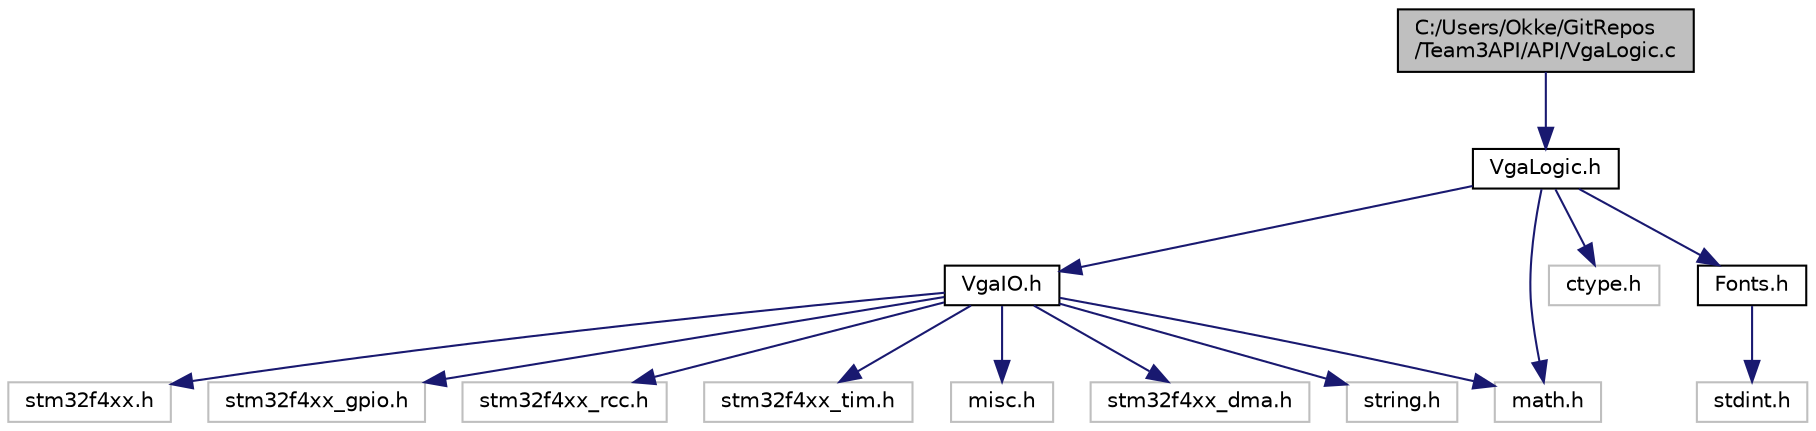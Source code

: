 digraph "C:/Users/Okke/GitRepos/Team3API/API/VgaLogic.c"
{
 // LATEX_PDF_SIZE
  edge [fontname="Helvetica",fontsize="10",labelfontname="Helvetica",labelfontsize="10"];
  node [fontname="Helvetica",fontsize="10",shape=record];
  Node0 [label="C:/Users/Okke/GitRepos\l/Team3API/API/VgaLogic.c",height=0.2,width=0.4,color="black", fillcolor="grey75", style="filled", fontcolor="black",tooltip="This file provides the logical functions of the API that do the following:"];
  Node0 -> Node1 [color="midnightblue",fontsize="10",style="solid",fontname="Helvetica"];
  Node1 [label="VgaLogic.h",height=0.2,width=0.4,color="black", fillcolor="white", style="filled",URL="$_vga_logic_8h.html",tooltip="This file prototypes the functions of 'VgaLogic.c', defines global constants and includes the necessa..."];
  Node1 -> Node2 [color="midnightblue",fontsize="10",style="solid",fontname="Helvetica"];
  Node2 [label="VgaIO.h",height=0.2,width=0.4,color="black", fillcolor="white", style="filled",URL="$_vga_i_o_8h.html",tooltip="This file prototypes the functions of 'VgaIO.c', defines global constants and includes the necessary ..."];
  Node2 -> Node3 [color="midnightblue",fontsize="10",style="solid",fontname="Helvetica"];
  Node3 [label="stm32f4xx.h",height=0.2,width=0.4,color="grey75", fillcolor="white", style="filled",tooltip=" "];
  Node2 -> Node4 [color="midnightblue",fontsize="10",style="solid",fontname="Helvetica"];
  Node4 [label="stm32f4xx_gpio.h",height=0.2,width=0.4,color="grey75", fillcolor="white", style="filled",tooltip=" "];
  Node2 -> Node5 [color="midnightblue",fontsize="10",style="solid",fontname="Helvetica"];
  Node5 [label="stm32f4xx_rcc.h",height=0.2,width=0.4,color="grey75", fillcolor="white", style="filled",tooltip=" "];
  Node2 -> Node6 [color="midnightblue",fontsize="10",style="solid",fontname="Helvetica"];
  Node6 [label="stm32f4xx_tim.h",height=0.2,width=0.4,color="grey75", fillcolor="white", style="filled",tooltip=" "];
  Node2 -> Node7 [color="midnightblue",fontsize="10",style="solid",fontname="Helvetica"];
  Node7 [label="misc.h",height=0.2,width=0.4,color="grey75", fillcolor="white", style="filled",tooltip=" "];
  Node2 -> Node8 [color="midnightblue",fontsize="10",style="solid",fontname="Helvetica"];
  Node8 [label="stm32f4xx_dma.h",height=0.2,width=0.4,color="grey75", fillcolor="white", style="filled",tooltip=" "];
  Node2 -> Node9 [color="midnightblue",fontsize="10",style="solid",fontname="Helvetica"];
  Node9 [label="string.h",height=0.2,width=0.4,color="grey75", fillcolor="white", style="filled",tooltip=" "];
  Node2 -> Node10 [color="midnightblue",fontsize="10",style="solid",fontname="Helvetica"];
  Node10 [label="math.h",height=0.2,width=0.4,color="grey75", fillcolor="white", style="filled",tooltip=" "];
  Node1 -> Node11 [color="midnightblue",fontsize="10",style="solid",fontname="Helvetica"];
  Node11 [label="ctype.h",height=0.2,width=0.4,color="grey75", fillcolor="white", style="filled",tooltip=" "];
  Node1 -> Node10 [color="midnightblue",fontsize="10",style="solid",fontname="Helvetica"];
  Node1 -> Node12 [color="midnightblue",fontsize="10",style="solid",fontname="Helvetica"];
  Node12 [label="Fonts.h",height=0.2,width=0.4,color="black", fillcolor="white", style="filled",URL="$_fonts_8h.html",tooltip="This file defines the structures used in 'Fonts.c'."];
  Node12 -> Node13 [color="midnightblue",fontsize="10",style="solid",fontname="Helvetica"];
  Node13 [label="stdint.h",height=0.2,width=0.4,color="grey75", fillcolor="white", style="filled",tooltip=" "];
}
